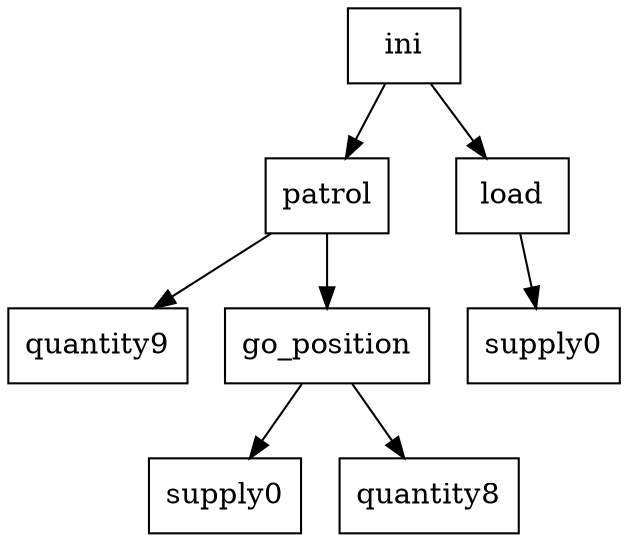 digraph g {
graph [ordering=out];
node [shape=rectangle];
n[label = "ini"];
n0[label = "patrol"];
n00[label = "quantity9"];
n0 -> n00;
n01[label = "go_position"];
n010[label = "supply0"];
n01 -> n010;
n011[label = "quantity8"];
n01 -> n011;
n0 -> n01;
n -> n0;
n1[label = "load"];
n10[label = "supply0"];
n1 -> n10;
n -> n1;
}

